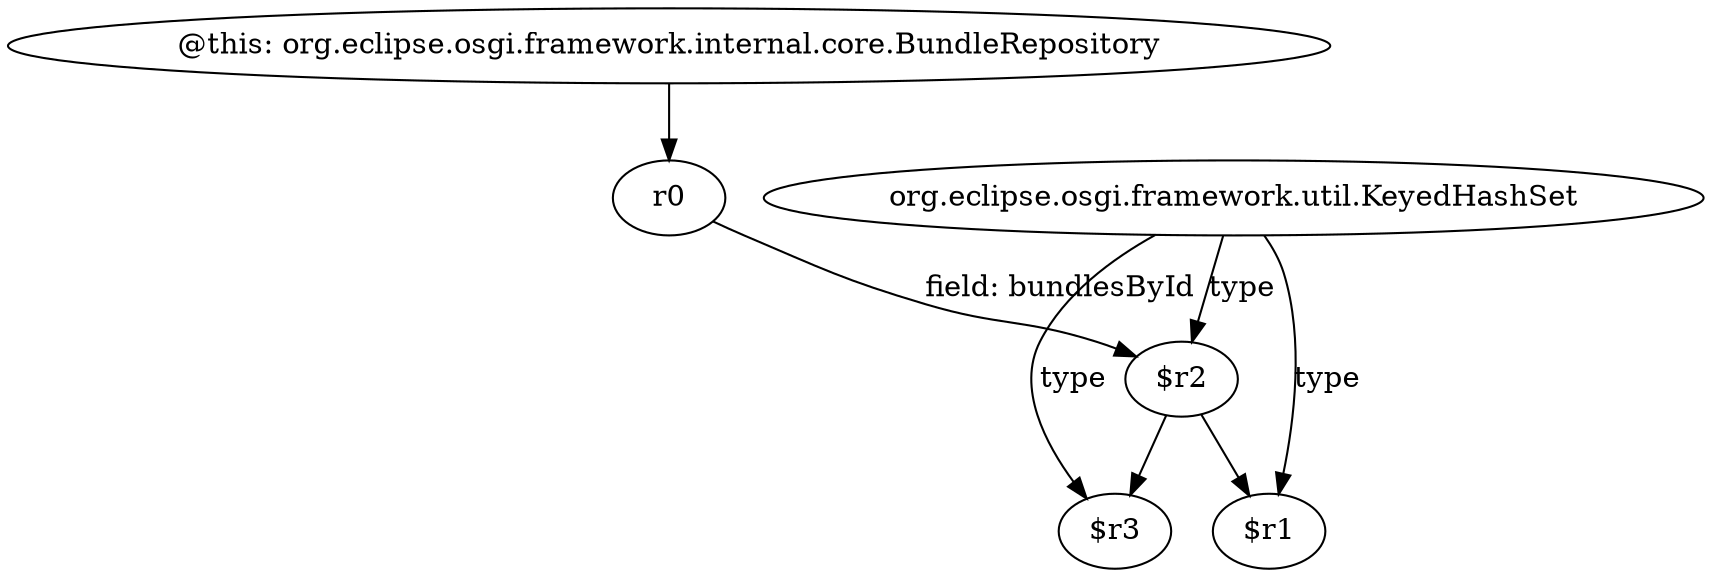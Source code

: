 digraph g {
0[label="org.eclipse.osgi.framework.util.KeyedHashSet"]
1[label="$r2"]
0->1[label="type"]
2[label="$r3"]
1->2[label=""]
3[label="$r1"]
0->3[label="type"]
4[label="@this: org.eclipse.osgi.framework.internal.core.BundleRepository"]
5[label="r0"]
4->5[label=""]
0->2[label="type"]
5->1[label="field: bundlesById"]
1->3[label=""]
}